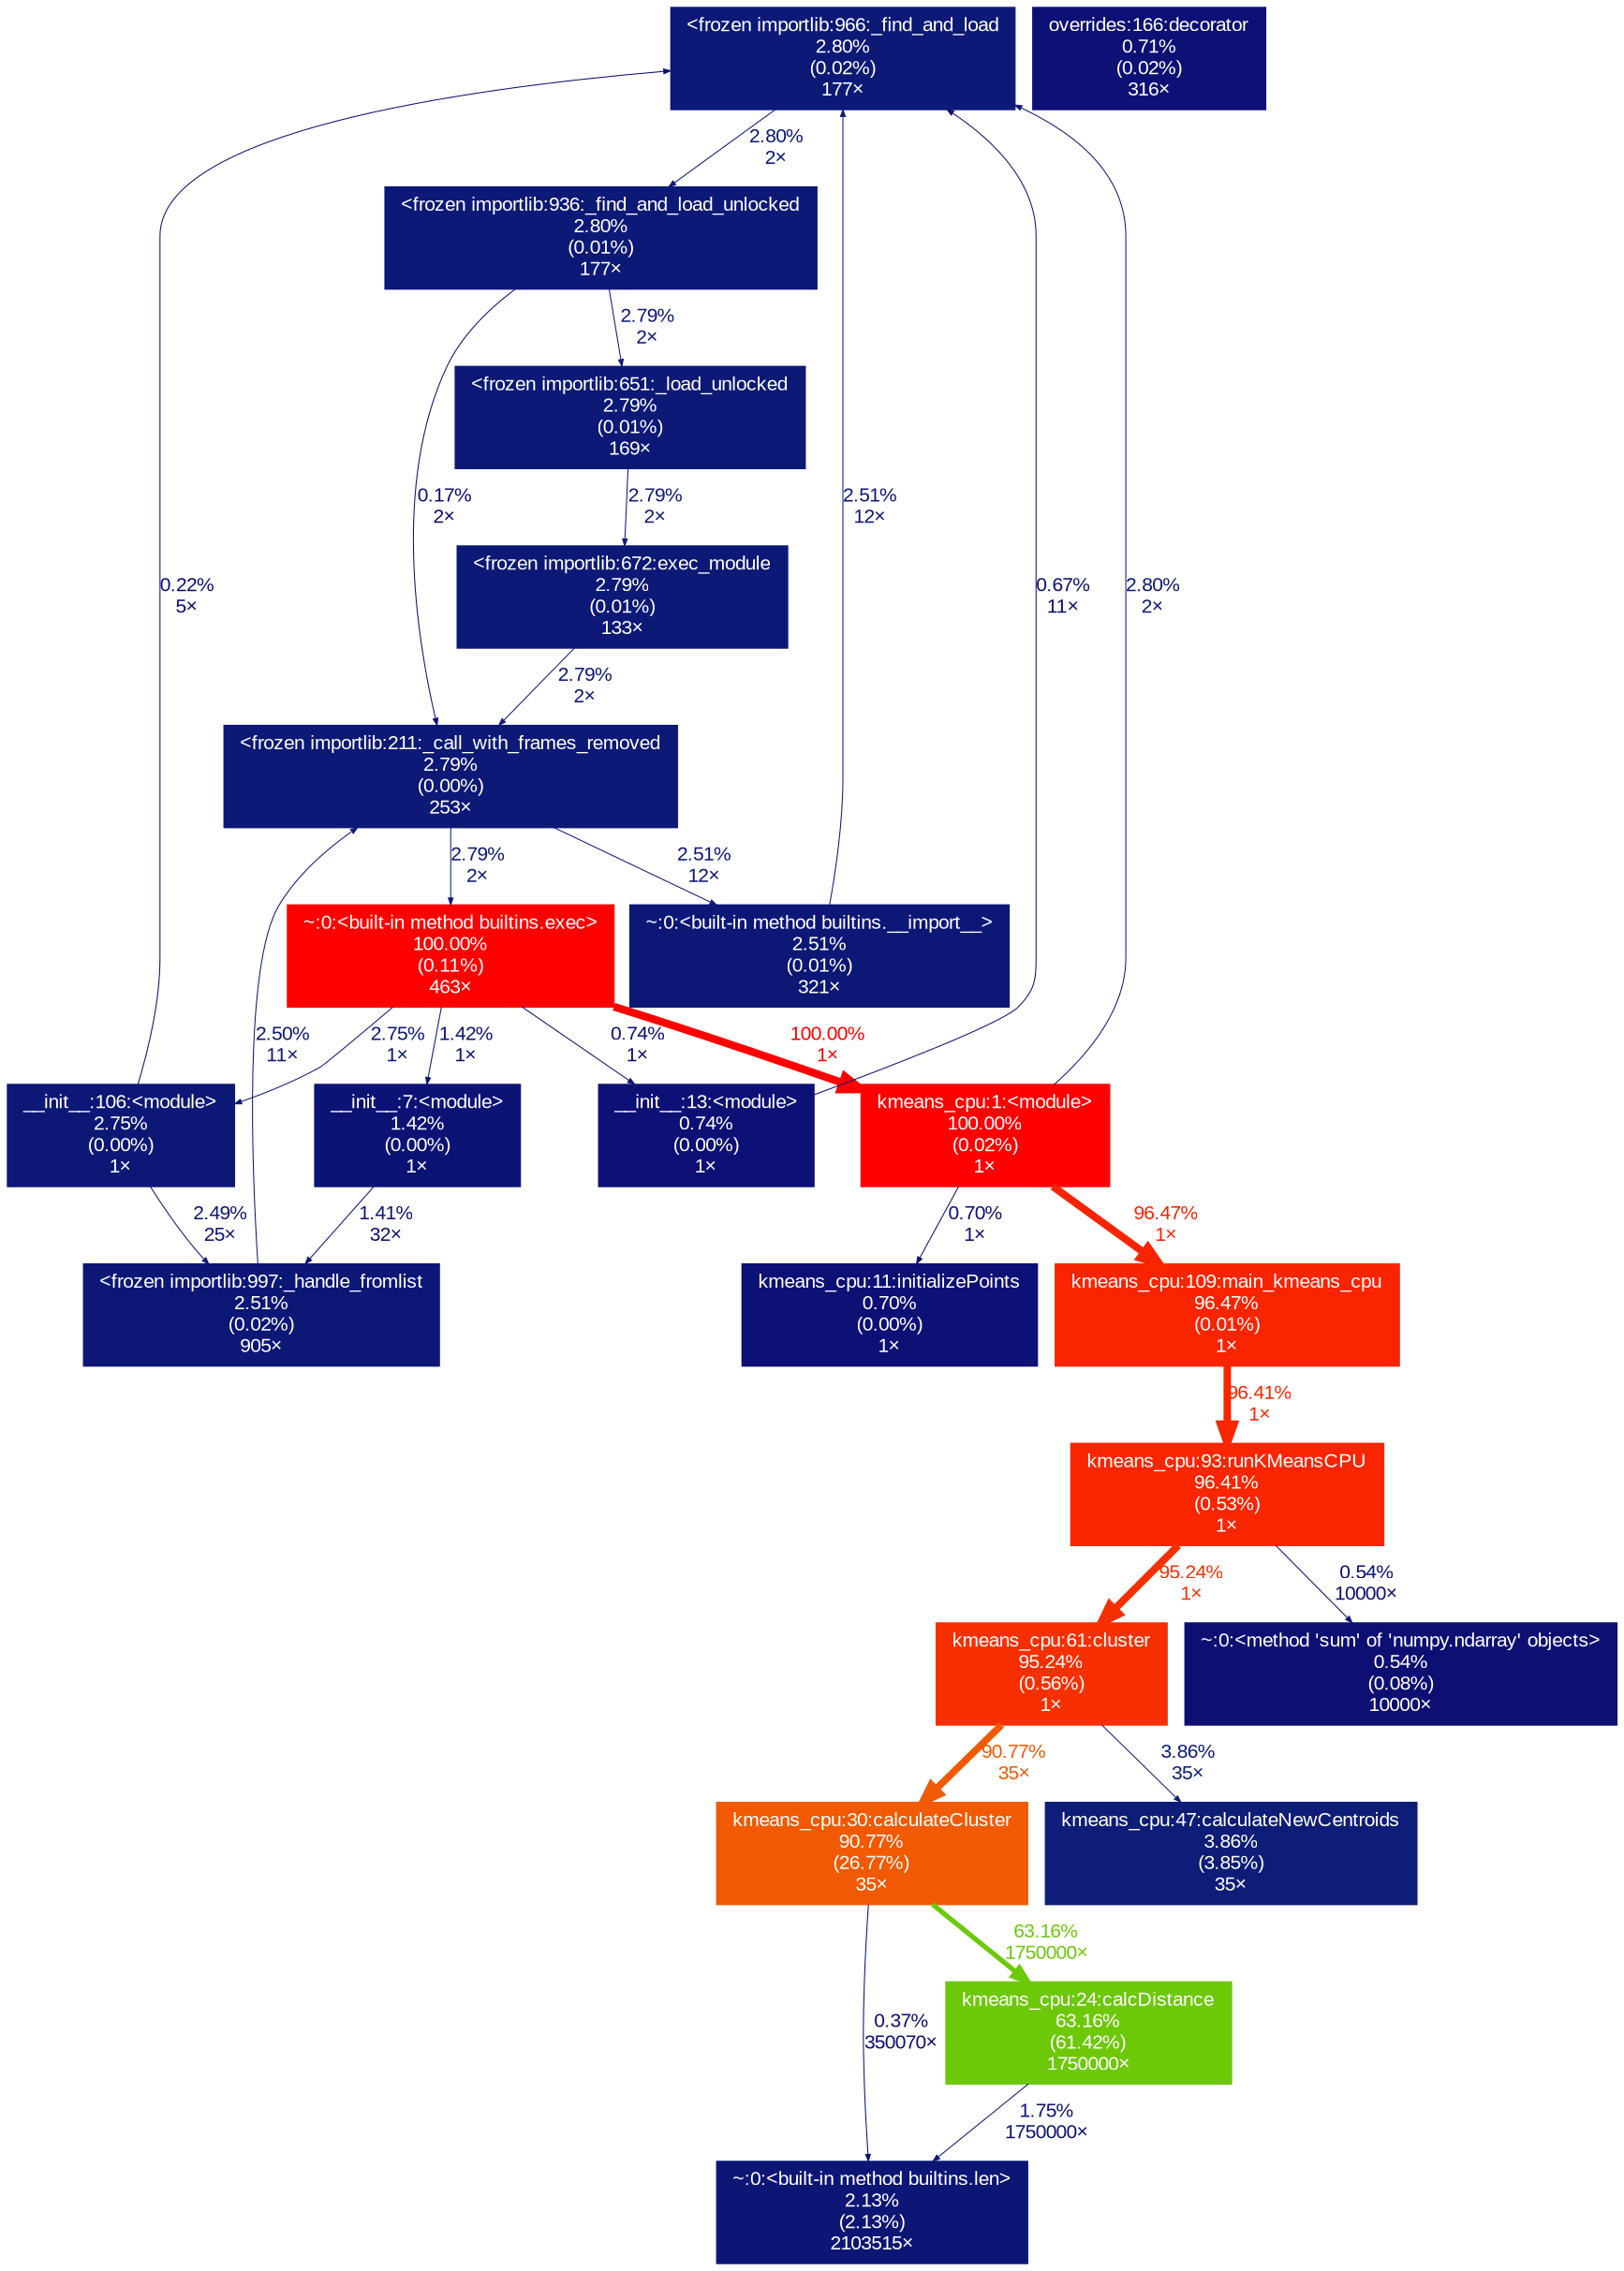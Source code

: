 digraph {
	graph [fontname=Arial, nodesep=0.125, ranksep=0.25];
	node [fontcolor=white, fontname=Arial, height=0, shape=box, style=filled, width=0];
	edge [fontname=Arial];
	40 [color="#0d1976", fontcolor="#ffffff", fontsize="10.00", label="<frozen importlib:966:_find_and_load\n2.80%\n(0.02%)\n177×", tooltip="<frozen importlib._bootstrap>"];
	40 -> 147 [arrowsize="0.35", color="#0d1976", fontcolor="#0d1976", fontsize="10.00", label="2.80%\n2×", labeldistance="0.50", penwidth="0.50"];
	83 [color="#0d1375", fontcolor="#ffffff", fontsize="10.00", label="__init__:7:<module>\n1.42%\n(0.00%)\n1×", tooltip="/usr/local/lib/python3.6/dist-packages/numpy/core/__init__.py"];
	83 -> 179 [arrowsize="0.35", color="#0d1375", fontcolor="#0d1375", fontsize="10.00", label="1.41%\n32×", labeldistance="0.50", penwidth="0.50"];
	86 [color="#f15a02", fontcolor="#ffffff", fontsize="10.00", label="kmeans_cpu:30:calculateCluster\n90.77%\n(26.77%)\n35×", tooltip="kmeans_cpu.py"];
	86 -> 403 [arrowsize="0.35", color="#0d0e73", fontcolor="#0d0e73", fontsize="10.00", label="0.37%\n350070×", labeldistance="0.50", penwidth="0.50"];
	86 -> 408 [arrowsize="0.79", color="#6dc808", fontcolor="#6dc808", fontsize="10.00", label="63.16%\n1750000×", labeldistance="2.53", penwidth="2.53"];
	87 [color="#0d1d78", fontcolor="#ffffff", fontsize="10.00", label="kmeans_cpu:47:calculateNewCentroids\n3.86%\n(3.85%)\n35×", tooltip="kmeans_cpu.py"];
	88 [color="#fa2501", fontcolor="#ffffff", fontsize="10.00", label="kmeans_cpu:93:runKMeansCPU\n96.41%\n(0.53%)\n1×", tooltip="kmeans_cpu.py"];
	88 -> 409 [arrowsize="0.98", color="#f83001", fontcolor="#f83001", fontsize="10.00", label="95.24%\n1×", labeldistance="3.81", penwidth="3.81"];
	88 -> 845 [arrowsize="0.35", color="#0d0f73", fontcolor="#0d0f73", fontsize="10.00", label="0.54%\n10000×", labeldistance="0.50", penwidth="0.50"];
	105 [color="#0d1876", fontcolor="#ffffff", fontsize="10.00", label="__init__:106:<module>\n2.75%\n(0.00%)\n1×", tooltip="/usr/local/lib/python3.6/dist-packages/numpy/__init__.py"];
	105 -> 40 [arrowsize="0.35", color="#0d0e73", fontcolor="#0d0e73", fontsize="10.00", label="0.22%\n5×", labeldistance="0.50", penwidth="0.50"];
	105 -> 179 [arrowsize="0.35", color="#0d1776", fontcolor="#0d1776", fontsize="10.00", label="2.49%\n25×", labeldistance="0.50", penwidth="0.50"];
	147 [color="#0d1976", fontcolor="#ffffff", fontsize="10.00", label="<frozen importlib:936:_find_and_load_unlocked\n2.80%\n(0.01%)\n177×", tooltip="<frozen importlib._bootstrap>"];
	147 -> 252 [arrowsize="0.35", color="#0d0d73", fontcolor="#0d0d73", fontsize="10.00", label="0.17%\n2×", labeldistance="0.50", penwidth="0.50"];
	147 -> 369 [arrowsize="0.35", color="#0d1976", fontcolor="#0d1976", fontsize="10.00", label="2.79%\n2×", labeldistance="0.50", penwidth="0.50"];
	176 [color="#0d1074", fontcolor="#ffffff", fontsize="10.00", label="overrides:166:decorator\n0.71%\n(0.02%)\n316×", tooltip="/usr/local/lib/python3.6/dist-packages/numpy/core/overrides.py"];
	179 [color="#0d1776", fontcolor="#ffffff", fontsize="10.00", label="<frozen importlib:997:_handle_fromlist\n2.51%\n(0.02%)\n905×", tooltip="<frozen importlib._bootstrap>"];
	179 -> 252 [arrowsize="0.35", color="#0d1776", fontcolor="#0d1776", fontsize="10.00", label="2.50%\n11×", labeldistance="0.50", penwidth="0.50"];
	252 [color="#0d1976", fontcolor="#ffffff", fontsize="10.00", label="<frozen importlib:211:_call_with_frames_removed\n2.79%\n(0.00%)\n253×", tooltip="<frozen importlib._bootstrap>"];
	252 -> 325 [arrowsize="0.35", color="#0d1776", fontcolor="#0d1776", fontsize="10.00", label="2.51%\n12×", labeldistance="0.50", penwidth="0.50"];
	252 -> 340 [arrowsize="0.35", color="#0d1976", fontcolor="#0d1976", fontsize="10.00", label="2.79%\n2×", labeldistance="0.50", penwidth="0.50"];
	325 [color="#0d1776", fontcolor="#ffffff", fontsize="10.00", label="~:0:<built-in method builtins.__import__>\n2.51%\n(0.01%)\n321×", tooltip="~"];
	325 -> 40 [arrowsize="0.35", color="#0d1776", fontcolor="#0d1776", fontsize="10.00", label="2.51%\n12×", labeldistance="0.50", penwidth="0.50"];
	340 [color="#ff0000", fontcolor="#ffffff", fontsize="10.00", label="~:0:<built-in method builtins.exec>\n100.00%\n(0.11%)\n463×", tooltip="~"];
	340 -> 83 [arrowsize="0.35", color="#0d1375", fontcolor="#0d1375", fontsize="10.00", label="1.42%\n1×", labeldistance="0.50", penwidth="0.50"];
	340 -> 105 [arrowsize="0.35", color="#0d1876", fontcolor="#0d1876", fontsize="10.00", label="2.75%\n1×", labeldistance="0.50", penwidth="0.50"];
	340 -> 610 [arrowsize="1.00", color="#ff0000", fontcolor="#ff0000", fontsize="10.00", label="100.00%\n1×", labeldistance="4.00", penwidth="4.00"];
	340 -> 719 [arrowsize="0.35", color="#0d1074", fontcolor="#0d1074", fontsize="10.00", label="0.74%\n1×", labeldistance="0.50", penwidth="0.50"];
	369 [color="#0d1976", fontcolor="#ffffff", fontsize="10.00", label="<frozen importlib:651:_load_unlocked\n2.79%\n(0.01%)\n169×", tooltip="<frozen importlib._bootstrap>"];
	369 -> 1048 [arrowsize="0.35", color="#0d1976", fontcolor="#0d1976", fontsize="10.00", label="2.79%\n2×", labeldistance="0.50", penwidth="0.50"];
	403 [color="#0d1675", fontcolor="#ffffff", fontsize="10.00", label="~:0:<built-in method builtins.len>\n2.13%\n(2.13%)\n2103515×", tooltip="~"];
	408 [color="#6dc808", fontcolor="#ffffff", fontsize="10.00", label="kmeans_cpu:24:calcDistance\n63.16%\n(61.42%)\n1750000×", tooltip="kmeans_cpu.py"];
	408 -> 403 [arrowsize="0.35", color="#0d1475", fontcolor="#0d1475", fontsize="10.00", label="1.75%\n1750000×", labeldistance="0.50", penwidth="0.50"];
	409 [color="#f83001", fontcolor="#ffffff", fontsize="10.00", label="kmeans_cpu:61:cluster\n95.24%\n(0.56%)\n1×", tooltip="kmeans_cpu.py"];
	409 -> 86 [arrowsize="0.95", color="#f15a02", fontcolor="#f15a02", fontsize="10.00", label="90.77%\n35×", labeldistance="3.63", penwidth="3.63"];
	409 -> 87 [arrowsize="0.35", color="#0d1d78", fontcolor="#0d1d78", fontsize="10.00", label="3.86%\n35×", labeldistance="0.50", penwidth="0.50"];
	427 [color="#fa2401", fontcolor="#ffffff", fontsize="10.00", label="kmeans_cpu:109:main_kmeans_cpu\n96.47%\n(0.01%)\n1×", tooltip="kmeans_cpu.py"];
	427 -> 88 [arrowsize="0.98", color="#fa2501", fontcolor="#fa2501", fontsize="10.00", label="96.41%\n1×", labeldistance="3.86", penwidth="3.86"];
	610 [color="#ff0000", fontcolor="#ffffff", fontsize="10.00", label="kmeans_cpu:1:<module>\n100.00%\n(0.02%)\n1×", tooltip="kmeans_cpu.py"];
	610 -> 40 [arrowsize="0.35", color="#0d1976", fontcolor="#0d1976", fontsize="10.00", label="2.80%\n2×", labeldistance="0.50", penwidth="0.50"];
	610 -> 427 [arrowsize="0.98", color="#fa2401", fontcolor="#fa2401", fontsize="10.00", label="96.47%\n1×", labeldistance="3.86", penwidth="3.86"];
	610 -> 939 [arrowsize="0.35", color="#0d1074", fontcolor="#0d1074", fontsize="10.00", label="0.70%\n1×", labeldistance="0.50", penwidth="0.50"];
	719 [color="#0d1074", fontcolor="#ffffff", fontsize="10.00", label="__init__:13:<module>\n0.74%\n(0.00%)\n1×", tooltip="/usr/local/lib/python3.6/dist-packages/numpy/lib/__init__.py"];
	719 -> 40 [arrowsize="0.35", color="#0d1074", fontcolor="#0d1074", fontsize="10.00", label="0.67%\n11×", labeldistance="0.50", penwidth="0.50"];
	845 [color="#0d0f73", fontcolor="#ffffff", fontsize="10.00", label="~:0:<method 'sum' of 'numpy.ndarray' objects>\n0.54%\n(0.08%)\n10000×", tooltip="~"];
	939 [color="#0d1074", fontcolor="#ffffff", fontsize="10.00", label="kmeans_cpu:11:initializePoints\n0.70%\n(0.00%)\n1×", tooltip="kmeans_cpu.py"];
	1048 [color="#0d1976", fontcolor="#ffffff", fontsize="10.00", label="<frozen importlib:672:exec_module\n2.79%\n(0.01%)\n133×", tooltip="<frozen importlib._bootstrap_external>"];
	1048 -> 252 [arrowsize="0.35", color="#0d1976", fontcolor="#0d1976", fontsize="10.00", label="2.79%\n2×", labeldistance="0.50", penwidth="0.50"];
}
